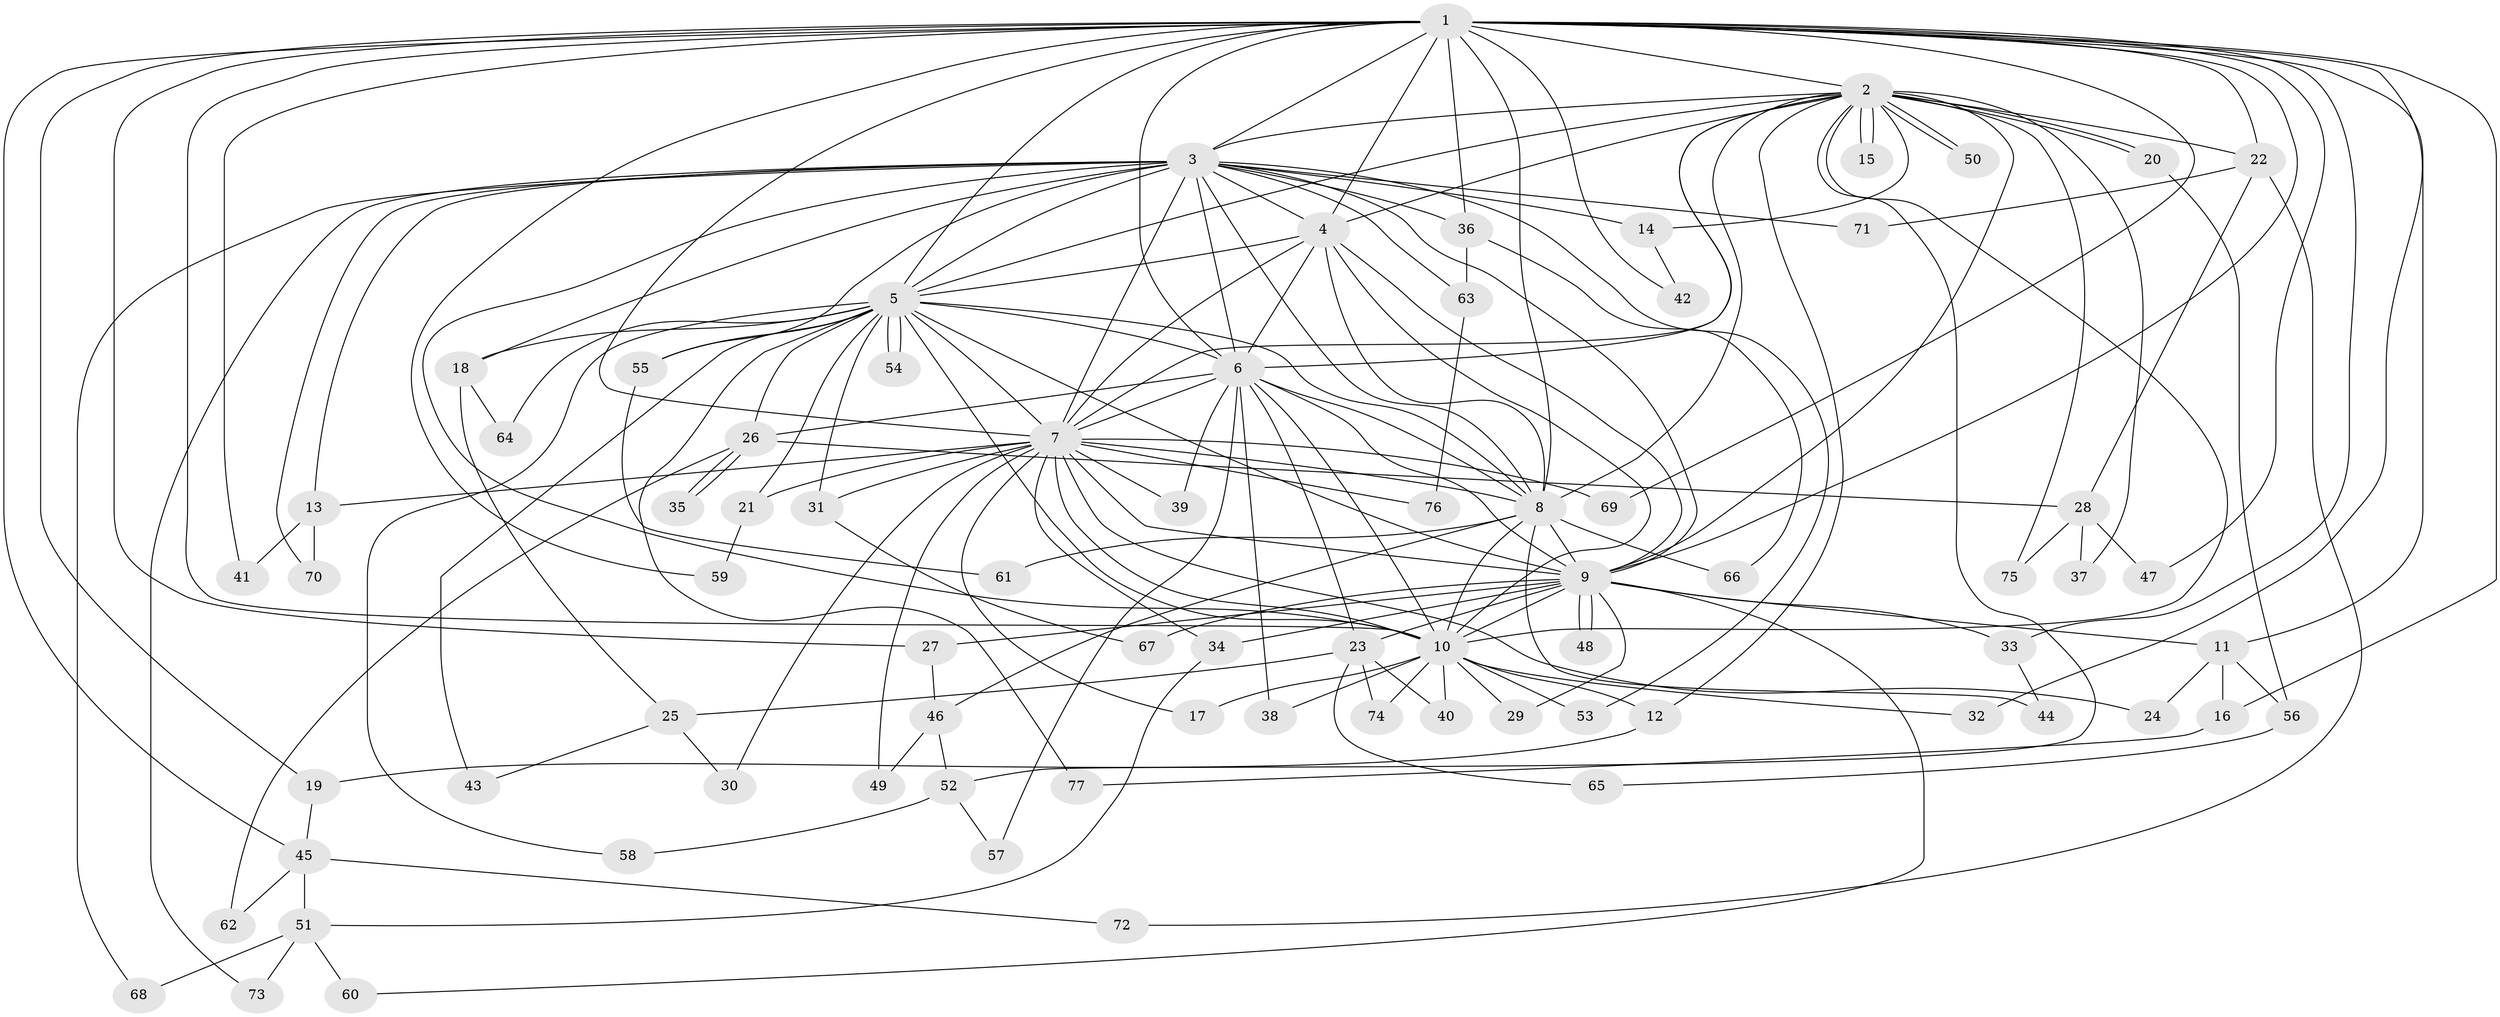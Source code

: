 // Generated by graph-tools (version 1.1) at 2025/25/03/09/25 03:25:50]
// undirected, 77 vertices, 179 edges
graph export_dot {
graph [start="1"]
  node [color=gray90,style=filled];
  1;
  2;
  3;
  4;
  5;
  6;
  7;
  8;
  9;
  10;
  11;
  12;
  13;
  14;
  15;
  16;
  17;
  18;
  19;
  20;
  21;
  22;
  23;
  24;
  25;
  26;
  27;
  28;
  29;
  30;
  31;
  32;
  33;
  34;
  35;
  36;
  37;
  38;
  39;
  40;
  41;
  42;
  43;
  44;
  45;
  46;
  47;
  48;
  49;
  50;
  51;
  52;
  53;
  54;
  55;
  56;
  57;
  58;
  59;
  60;
  61;
  62;
  63;
  64;
  65;
  66;
  67;
  68;
  69;
  70;
  71;
  72;
  73;
  74;
  75;
  76;
  77;
  1 -- 2;
  1 -- 3;
  1 -- 4;
  1 -- 5;
  1 -- 6;
  1 -- 7;
  1 -- 8;
  1 -- 9;
  1 -- 10;
  1 -- 11;
  1 -- 16;
  1 -- 19;
  1 -- 22;
  1 -- 27;
  1 -- 32;
  1 -- 33;
  1 -- 36;
  1 -- 41;
  1 -- 42;
  1 -- 45;
  1 -- 47;
  1 -- 59;
  1 -- 69;
  2 -- 3;
  2 -- 4;
  2 -- 5;
  2 -- 6;
  2 -- 7;
  2 -- 8;
  2 -- 9;
  2 -- 10;
  2 -- 12;
  2 -- 14;
  2 -- 15;
  2 -- 15;
  2 -- 20;
  2 -- 20;
  2 -- 22;
  2 -- 37;
  2 -- 50;
  2 -- 50;
  2 -- 52;
  2 -- 75;
  3 -- 4;
  3 -- 5;
  3 -- 6;
  3 -- 7;
  3 -- 8;
  3 -- 9;
  3 -- 10;
  3 -- 13;
  3 -- 14;
  3 -- 18;
  3 -- 36;
  3 -- 53;
  3 -- 55;
  3 -- 63;
  3 -- 68;
  3 -- 70;
  3 -- 71;
  3 -- 73;
  4 -- 5;
  4 -- 6;
  4 -- 7;
  4 -- 8;
  4 -- 9;
  4 -- 10;
  5 -- 6;
  5 -- 7;
  5 -- 8;
  5 -- 9;
  5 -- 10;
  5 -- 18;
  5 -- 21;
  5 -- 26;
  5 -- 31;
  5 -- 43;
  5 -- 54;
  5 -- 54;
  5 -- 55;
  5 -- 58;
  5 -- 64;
  5 -- 77;
  6 -- 7;
  6 -- 8;
  6 -- 9;
  6 -- 10;
  6 -- 23;
  6 -- 26;
  6 -- 38;
  6 -- 39;
  6 -- 57;
  7 -- 8;
  7 -- 9;
  7 -- 10;
  7 -- 13;
  7 -- 17;
  7 -- 21;
  7 -- 24;
  7 -- 30;
  7 -- 31;
  7 -- 34;
  7 -- 39;
  7 -- 49;
  7 -- 69;
  7 -- 76;
  8 -- 9;
  8 -- 10;
  8 -- 44;
  8 -- 46;
  8 -- 61;
  8 -- 66;
  9 -- 10;
  9 -- 11;
  9 -- 23;
  9 -- 27;
  9 -- 29;
  9 -- 33;
  9 -- 34;
  9 -- 48;
  9 -- 48;
  9 -- 60;
  9 -- 67;
  10 -- 12;
  10 -- 17;
  10 -- 29;
  10 -- 32;
  10 -- 38;
  10 -- 40;
  10 -- 53;
  10 -- 74;
  11 -- 16;
  11 -- 24;
  11 -- 56;
  12 -- 19;
  13 -- 41;
  13 -- 70;
  14 -- 42;
  16 -- 77;
  18 -- 25;
  18 -- 64;
  19 -- 45;
  20 -- 56;
  21 -- 59;
  22 -- 28;
  22 -- 71;
  22 -- 72;
  23 -- 25;
  23 -- 40;
  23 -- 65;
  23 -- 74;
  25 -- 30;
  25 -- 43;
  26 -- 28;
  26 -- 35;
  26 -- 35;
  26 -- 62;
  27 -- 46;
  28 -- 37;
  28 -- 47;
  28 -- 75;
  31 -- 67;
  33 -- 44;
  34 -- 51;
  36 -- 63;
  36 -- 66;
  45 -- 51;
  45 -- 62;
  45 -- 72;
  46 -- 49;
  46 -- 52;
  51 -- 60;
  51 -- 68;
  51 -- 73;
  52 -- 57;
  52 -- 58;
  55 -- 61;
  56 -- 65;
  63 -- 76;
}
